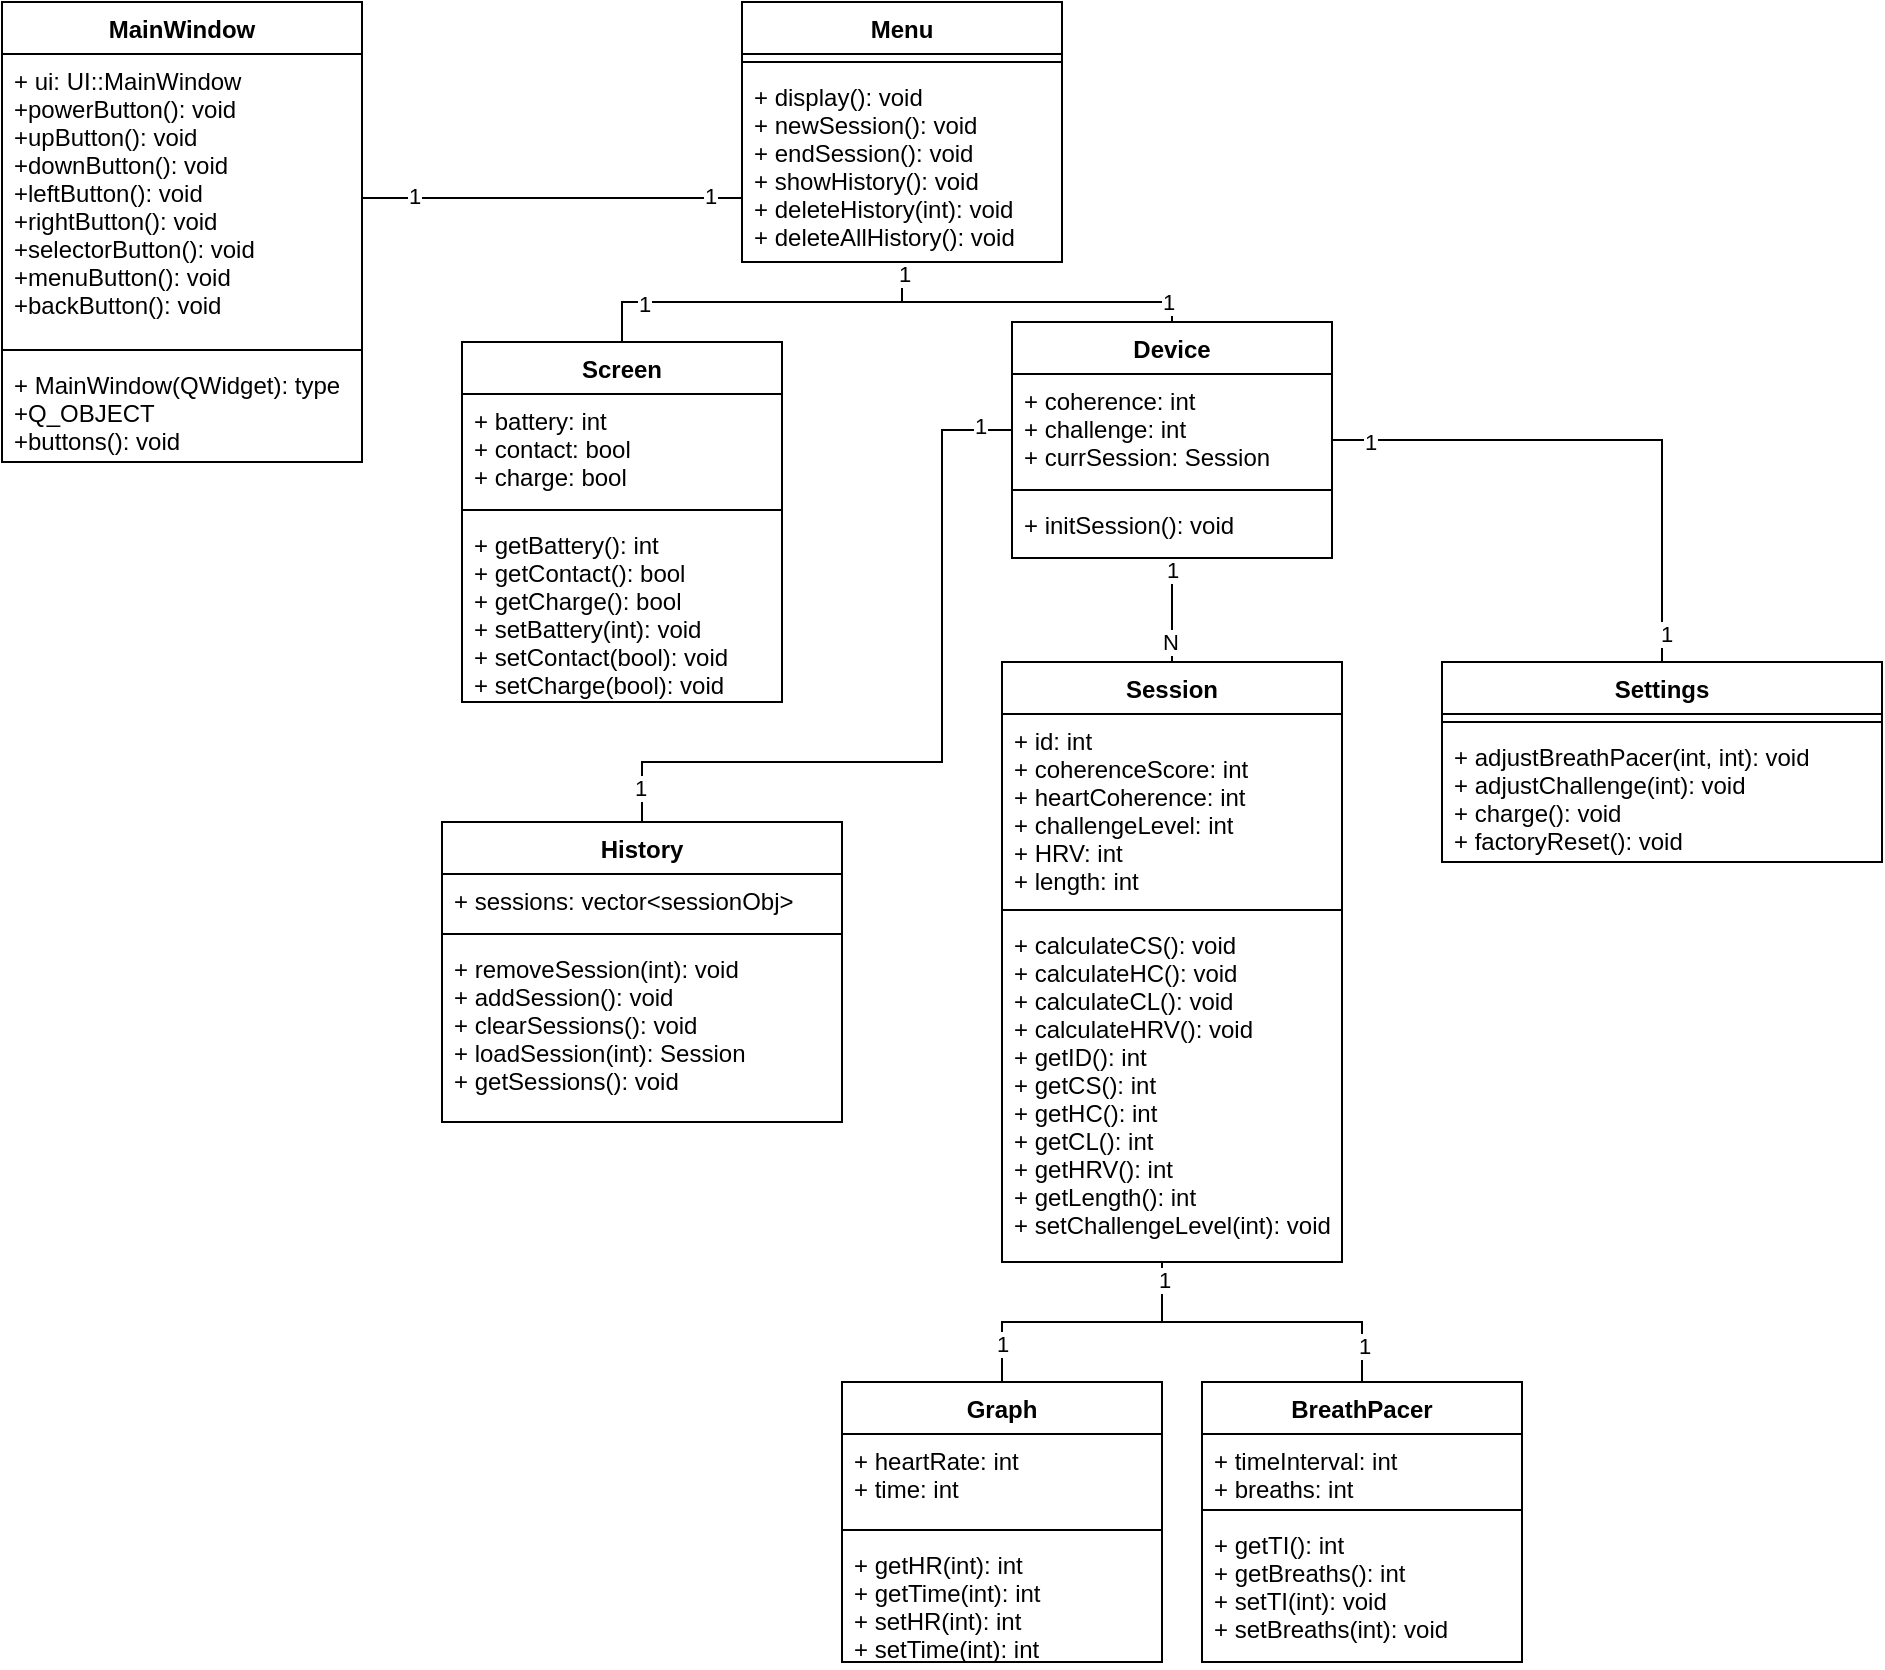 <mxfile version="20.8.16" type="device"><diagram name="Page-1" id="st7EF1UU__8eGxlAYkjB"><mxGraphModel dx="1195" dy="703" grid="1" gridSize="10" guides="1" tooltips="1" connect="1" arrows="1" fold="1" page="1" pageScale="1" pageWidth="850" pageHeight="1100" math="0" shadow="0"><root><mxCell id="0"/><mxCell id="1" parent="0"/><mxCell id="CwLcRWcjDNBE3BBTcON_-61" style="edgeStyle=orthogonalEdgeStyle;rounded=0;orthogonalLoop=1;jettySize=auto;html=1;endArrow=none;endFill=0;" edge="1" parent="1" source="CwLcRWcjDNBE3BBTcON_-5" target="CwLcRWcjDNBE3BBTcON_-25"><mxGeometry relative="1" as="geometry"><Array as="points"><mxPoint x="550" y="190"/><mxPoint x="685" y="190"/></Array></mxGeometry></mxCell><mxCell id="CwLcRWcjDNBE3BBTcON_-69" value="1" style="edgeLabel;html=1;align=center;verticalAlign=middle;resizable=0;points=[];" vertex="1" connectable="0" parent="CwLcRWcjDNBE3BBTcON_-61"><mxGeometry x="0.857" relative="1" as="geometry"><mxPoint as="offset"/></mxGeometry></mxCell><mxCell id="CwLcRWcjDNBE3BBTcON_-62" style="edgeStyle=orthogonalEdgeStyle;rounded=0;orthogonalLoop=1;jettySize=auto;html=1;endArrow=none;endFill=0;" edge="1" parent="1" source="CwLcRWcjDNBE3BBTcON_-5" target="CwLcRWcjDNBE3BBTcON_-84"><mxGeometry relative="1" as="geometry"><mxPoint x="425" y="214" as="targetPoint"/></mxGeometry></mxCell><mxCell id="CwLcRWcjDNBE3BBTcON_-70" value="1" style="edgeLabel;html=1;align=center;verticalAlign=middle;resizable=0;points=[];" vertex="1" connectable="0" parent="CwLcRWcjDNBE3BBTcON_-62"><mxGeometry x="-0.931" y="1" relative="1" as="geometry"><mxPoint as="offset"/></mxGeometry></mxCell><mxCell id="CwLcRWcjDNBE3BBTcON_-71" value="1" style="edgeLabel;html=1;align=center;verticalAlign=middle;resizable=0;points=[];" vertex="1" connectable="0" parent="CwLcRWcjDNBE3BBTcON_-62"><mxGeometry x="0.656" y="1" relative="1" as="geometry"><mxPoint as="offset"/></mxGeometry></mxCell><mxCell id="CwLcRWcjDNBE3BBTcON_-5" value="Menu" style="swimlane;fontStyle=1;align=center;verticalAlign=top;childLayout=stackLayout;horizontal=1;startSize=26;horizontalStack=0;resizeParent=1;resizeParentMax=0;resizeLast=0;collapsible=1;marginBottom=0;" vertex="1" parent="1"><mxGeometry x="470" y="40" width="160" height="130" as="geometry"/></mxCell><mxCell id="CwLcRWcjDNBE3BBTcON_-7" value="" style="line;strokeWidth=1;fillColor=none;align=left;verticalAlign=middle;spacingTop=-1;spacingLeft=3;spacingRight=3;rotatable=0;labelPosition=right;points=[];portConstraint=eastwest;strokeColor=inherit;" vertex="1" parent="CwLcRWcjDNBE3BBTcON_-5"><mxGeometry y="26" width="160" height="8" as="geometry"/></mxCell><mxCell id="CwLcRWcjDNBE3BBTcON_-8" value="+ display(): void&#10;+ newSession(): void&#10;+ endSession(): void&#10;+ showHistory(): void&#10;+ deleteHistory(int): void&#10;+ deleteAllHistory(): void" style="text;strokeColor=none;fillColor=none;align=left;verticalAlign=top;spacingLeft=4;spacingRight=4;overflow=hidden;rotatable=0;points=[[0,0.5],[1,0.5]];portConstraint=eastwest;" vertex="1" parent="CwLcRWcjDNBE3BBTcON_-5"><mxGeometry y="34" width="160" height="96" as="geometry"/></mxCell><mxCell id="CwLcRWcjDNBE3BBTcON_-9" value="Settings" style="swimlane;fontStyle=1;align=center;verticalAlign=top;childLayout=stackLayout;horizontal=1;startSize=26;horizontalStack=0;resizeParent=1;resizeParentMax=0;resizeLast=0;collapsible=1;marginBottom=0;" vertex="1" parent="1"><mxGeometry x="820" y="370" width="220" height="100" as="geometry"/></mxCell><mxCell id="CwLcRWcjDNBE3BBTcON_-11" value="" style="line;strokeWidth=1;fillColor=none;align=left;verticalAlign=middle;spacingTop=-1;spacingLeft=3;spacingRight=3;rotatable=0;labelPosition=right;points=[];portConstraint=eastwest;strokeColor=inherit;" vertex="1" parent="CwLcRWcjDNBE3BBTcON_-9"><mxGeometry y="26" width="220" height="8" as="geometry"/></mxCell><mxCell id="CwLcRWcjDNBE3BBTcON_-12" value="+ adjustBreathPacer(int, int): void&#10;+ adjustChallenge(int): void&#10;+ charge(): void&#10;+ factoryReset(): void" style="text;strokeColor=none;fillColor=none;align=left;verticalAlign=top;spacingLeft=4;spacingRight=4;overflow=hidden;rotatable=0;points=[[0,0.5],[1,0.5]];portConstraint=eastwest;" vertex="1" parent="CwLcRWcjDNBE3BBTcON_-9"><mxGeometry y="34" width="220" height="66" as="geometry"/></mxCell><mxCell id="CwLcRWcjDNBE3BBTcON_-13" value="History" style="swimlane;fontStyle=1;align=center;verticalAlign=top;childLayout=stackLayout;horizontal=1;startSize=26;horizontalStack=0;resizeParent=1;resizeParentMax=0;resizeLast=0;collapsible=1;marginBottom=0;" vertex="1" parent="1"><mxGeometry x="320" y="450" width="200" height="150" as="geometry"/></mxCell><mxCell id="CwLcRWcjDNBE3BBTcON_-14" value="+ sessions: vector&lt;sessionObj&gt;" style="text;strokeColor=none;fillColor=none;align=left;verticalAlign=top;spacingLeft=4;spacingRight=4;overflow=hidden;rotatable=0;points=[[0,0.5],[1,0.5]];portConstraint=eastwest;" vertex="1" parent="CwLcRWcjDNBE3BBTcON_-13"><mxGeometry y="26" width="200" height="26" as="geometry"/></mxCell><mxCell id="CwLcRWcjDNBE3BBTcON_-15" value="" style="line;strokeWidth=1;fillColor=none;align=left;verticalAlign=middle;spacingTop=-1;spacingLeft=3;spacingRight=3;rotatable=0;labelPosition=right;points=[];portConstraint=eastwest;strokeColor=inherit;" vertex="1" parent="CwLcRWcjDNBE3BBTcON_-13"><mxGeometry y="52" width="200" height="8" as="geometry"/></mxCell><mxCell id="CwLcRWcjDNBE3BBTcON_-16" value="+ removeSession(int): void&#10;+ addSession(): void&#10;+ clearSessions(): void&#10;+ loadSession(int): Session&#10;+ getSessions(): void" style="text;strokeColor=none;fillColor=none;align=left;verticalAlign=top;spacingLeft=4;spacingRight=4;overflow=hidden;rotatable=0;points=[[0,0.5],[1,0.5]];portConstraint=eastwest;" vertex="1" parent="CwLcRWcjDNBE3BBTcON_-13"><mxGeometry y="60" width="200" height="90" as="geometry"/></mxCell><mxCell id="CwLcRWcjDNBE3BBTcON_-63" style="edgeStyle=orthogonalEdgeStyle;rounded=0;orthogonalLoop=1;jettySize=auto;html=1;endArrow=none;endFill=0;" edge="1" parent="1" source="CwLcRWcjDNBE3BBTcON_-25" target="CwLcRWcjDNBE3BBTcON_-41"><mxGeometry relative="1" as="geometry"/></mxCell><mxCell id="CwLcRWcjDNBE3BBTcON_-65" value="1" style="edgeLabel;html=1;align=center;verticalAlign=middle;resizable=0;points=[];" vertex="1" connectable="0" parent="CwLcRWcjDNBE3BBTcON_-63"><mxGeometry x="-0.76" relative="1" as="geometry"><mxPoint as="offset"/></mxGeometry></mxCell><mxCell id="CwLcRWcjDNBE3BBTcON_-66" value="N" style="edgeLabel;html=1;align=center;verticalAlign=middle;resizable=0;points=[];" vertex="1" connectable="0" parent="CwLcRWcjDNBE3BBTcON_-63"><mxGeometry x="0.62" y="-1" relative="1" as="geometry"><mxPoint as="offset"/></mxGeometry></mxCell><mxCell id="CwLcRWcjDNBE3BBTcON_-64" style="edgeStyle=orthogonalEdgeStyle;rounded=0;orthogonalLoop=1;jettySize=auto;html=1;endArrow=none;endFill=0;" edge="1" parent="1" source="CwLcRWcjDNBE3BBTcON_-25" target="CwLcRWcjDNBE3BBTcON_-13"><mxGeometry relative="1" as="geometry"><Array as="points"><mxPoint x="570" y="254"/><mxPoint x="570" y="420"/><mxPoint x="420" y="420"/></Array></mxGeometry></mxCell><mxCell id="CwLcRWcjDNBE3BBTcON_-67" value="1" style="edgeLabel;html=1;align=center;verticalAlign=middle;resizable=0;points=[];" vertex="1" connectable="0" parent="CwLcRWcjDNBE3BBTcON_-64"><mxGeometry x="-0.916" y="-2" relative="1" as="geometry"><mxPoint as="offset"/></mxGeometry></mxCell><mxCell id="CwLcRWcjDNBE3BBTcON_-68" value="1" style="edgeLabel;html=1;align=center;verticalAlign=middle;resizable=0;points=[];" vertex="1" connectable="0" parent="CwLcRWcjDNBE3BBTcON_-64"><mxGeometry x="0.911" y="-1" relative="1" as="geometry"><mxPoint as="offset"/></mxGeometry></mxCell><mxCell id="CwLcRWcjDNBE3BBTcON_-73" style="edgeStyle=orthogonalEdgeStyle;rounded=0;orthogonalLoop=1;jettySize=auto;html=1;endArrow=none;endFill=0;" edge="1" parent="1" source="CwLcRWcjDNBE3BBTcON_-25" target="CwLcRWcjDNBE3BBTcON_-9"><mxGeometry relative="1" as="geometry"/></mxCell><mxCell id="CwLcRWcjDNBE3BBTcON_-74" value="1" style="edgeLabel;html=1;align=center;verticalAlign=middle;resizable=0;points=[];" vertex="1" connectable="0" parent="CwLcRWcjDNBE3BBTcON_-73"><mxGeometry x="0.9" y="2" relative="1" as="geometry"><mxPoint as="offset"/></mxGeometry></mxCell><mxCell id="CwLcRWcjDNBE3BBTcON_-75" value="1" style="edgeLabel;html=1;align=center;verticalAlign=middle;resizable=0;points=[];" vertex="1" connectable="0" parent="CwLcRWcjDNBE3BBTcON_-73"><mxGeometry x="-0.864" y="-1" relative="1" as="geometry"><mxPoint as="offset"/></mxGeometry></mxCell><mxCell id="CwLcRWcjDNBE3BBTcON_-25" value="Device" style="swimlane;fontStyle=1;align=center;verticalAlign=top;childLayout=stackLayout;horizontal=1;startSize=26;horizontalStack=0;resizeParent=1;resizeParentMax=0;resizeLast=0;collapsible=1;marginBottom=0;" vertex="1" parent="1"><mxGeometry x="605" y="200" width="160" height="118" as="geometry"/></mxCell><mxCell id="CwLcRWcjDNBE3BBTcON_-26" value="+ coherence: int&#10;+ challenge: int&#10;+ currSession: Session" style="text;strokeColor=none;fillColor=none;align=left;verticalAlign=top;spacingLeft=4;spacingRight=4;overflow=hidden;rotatable=0;points=[[0,0.5],[1,0.5]];portConstraint=eastwest;" vertex="1" parent="CwLcRWcjDNBE3BBTcON_-25"><mxGeometry y="26" width="160" height="54" as="geometry"/></mxCell><mxCell id="CwLcRWcjDNBE3BBTcON_-27" value="" style="line;strokeWidth=1;fillColor=none;align=left;verticalAlign=middle;spacingTop=-1;spacingLeft=3;spacingRight=3;rotatable=0;labelPosition=right;points=[];portConstraint=eastwest;strokeColor=inherit;" vertex="1" parent="CwLcRWcjDNBE3BBTcON_-25"><mxGeometry y="80" width="160" height="8" as="geometry"/></mxCell><mxCell id="CwLcRWcjDNBE3BBTcON_-28" value="+ initSession(): void" style="text;strokeColor=none;fillColor=none;align=left;verticalAlign=top;spacingLeft=4;spacingRight=4;overflow=hidden;rotatable=0;points=[[0,0.5],[1,0.5]];portConstraint=eastwest;" vertex="1" parent="CwLcRWcjDNBE3BBTcON_-25"><mxGeometry y="88" width="160" height="30" as="geometry"/></mxCell><mxCell id="CwLcRWcjDNBE3BBTcON_-33" value="MainWindow" style="swimlane;fontStyle=1;align=center;verticalAlign=top;childLayout=stackLayout;horizontal=1;startSize=26;horizontalStack=0;resizeParent=1;resizeParentMax=0;resizeLast=0;collapsible=1;marginBottom=0;" vertex="1" parent="1"><mxGeometry x="100" y="40" width="180" height="230" as="geometry"/></mxCell><mxCell id="CwLcRWcjDNBE3BBTcON_-34" value="+ ui: UI::MainWindow&#10;+powerButton(): void&#10;+upButton(): void&#10;+downButton(): void&#10;+leftButton(): void&#10;+rightButton(): void&#10;+selectorButton(): void&#10;+menuButton(): void&#10;+backButton(): void" style="text;strokeColor=none;fillColor=none;align=left;verticalAlign=top;spacingLeft=4;spacingRight=4;overflow=hidden;rotatable=0;points=[[0,0.5],[1,0.5]];portConstraint=eastwest;" vertex="1" parent="CwLcRWcjDNBE3BBTcON_-33"><mxGeometry y="26" width="180" height="144" as="geometry"/></mxCell><mxCell id="CwLcRWcjDNBE3BBTcON_-35" value="" style="line;strokeWidth=1;fillColor=none;align=left;verticalAlign=middle;spacingTop=-1;spacingLeft=3;spacingRight=3;rotatable=0;labelPosition=right;points=[];portConstraint=eastwest;strokeColor=inherit;" vertex="1" parent="CwLcRWcjDNBE3BBTcON_-33"><mxGeometry y="170" width="180" height="8" as="geometry"/></mxCell><mxCell id="CwLcRWcjDNBE3BBTcON_-36" value="+ MainWindow(QWidget): type&#10;+Q_OBJECT&#10;+buttons(): void" style="text;strokeColor=none;fillColor=none;align=left;verticalAlign=top;spacingLeft=4;spacingRight=4;overflow=hidden;rotatable=0;points=[[0,0.5],[1,0.5]];portConstraint=eastwest;" vertex="1" parent="CwLcRWcjDNBE3BBTcON_-33"><mxGeometry y="178" width="180" height="52" as="geometry"/></mxCell><mxCell id="CwLcRWcjDNBE3BBTcON_-37" value="Graph" style="swimlane;fontStyle=1;align=center;verticalAlign=top;childLayout=stackLayout;horizontal=1;startSize=26;horizontalStack=0;resizeParent=1;resizeParentMax=0;resizeLast=0;collapsible=1;marginBottom=0;" vertex="1" parent="1"><mxGeometry x="520" y="730" width="160" height="140" as="geometry"/></mxCell><mxCell id="CwLcRWcjDNBE3BBTcON_-38" value="+ heartRate: int&#10;+ time: int" style="text;strokeColor=none;fillColor=none;align=left;verticalAlign=top;spacingLeft=4;spacingRight=4;overflow=hidden;rotatable=0;points=[[0,0.5],[1,0.5]];portConstraint=eastwest;" vertex="1" parent="CwLcRWcjDNBE3BBTcON_-37"><mxGeometry y="26" width="160" height="44" as="geometry"/></mxCell><mxCell id="CwLcRWcjDNBE3BBTcON_-39" value="" style="line;strokeWidth=1;fillColor=none;align=left;verticalAlign=middle;spacingTop=-1;spacingLeft=3;spacingRight=3;rotatable=0;labelPosition=right;points=[];portConstraint=eastwest;strokeColor=inherit;" vertex="1" parent="CwLcRWcjDNBE3BBTcON_-37"><mxGeometry y="70" width="160" height="8" as="geometry"/></mxCell><mxCell id="CwLcRWcjDNBE3BBTcON_-40" value="+ getHR(int): int&#10;+ getTime(int): int&#10;+ setHR(int): int&#10;+ setTime(int): int" style="text;strokeColor=none;fillColor=none;align=left;verticalAlign=top;spacingLeft=4;spacingRight=4;overflow=hidden;rotatable=0;points=[[0,0.5],[1,0.5]];portConstraint=eastwest;" vertex="1" parent="CwLcRWcjDNBE3BBTcON_-37"><mxGeometry y="78" width="160" height="62" as="geometry"/></mxCell><mxCell id="CwLcRWcjDNBE3BBTcON_-76" style="edgeStyle=orthogonalEdgeStyle;rounded=0;orthogonalLoop=1;jettySize=auto;html=1;endArrow=none;endFill=0;" edge="1" parent="1" source="CwLcRWcjDNBE3BBTcON_-41" target="CwLcRWcjDNBE3BBTcON_-37"><mxGeometry relative="1" as="geometry"><Array as="points"><mxPoint x="680" y="700"/><mxPoint x="600" y="700"/></Array></mxGeometry></mxCell><mxCell id="CwLcRWcjDNBE3BBTcON_-82" value="1" style="edgeLabel;html=1;align=center;verticalAlign=middle;resizable=0;points=[];" vertex="1" connectable="0" parent="CwLcRWcjDNBE3BBTcON_-76"><mxGeometry x="0.724" relative="1" as="geometry"><mxPoint as="offset"/></mxGeometry></mxCell><mxCell id="CwLcRWcjDNBE3BBTcON_-77" style="edgeStyle=orthogonalEdgeStyle;rounded=0;orthogonalLoop=1;jettySize=auto;html=1;endArrow=none;endFill=0;" edge="1" parent="1" source="CwLcRWcjDNBE3BBTcON_-41" target="CwLcRWcjDNBE3BBTcON_-45"><mxGeometry relative="1" as="geometry"><Array as="points"><mxPoint x="680" y="700"/><mxPoint x="780" y="700"/></Array></mxGeometry></mxCell><mxCell id="CwLcRWcjDNBE3BBTcON_-81" value="1" style="edgeLabel;html=1;align=center;verticalAlign=middle;resizable=0;points=[];" vertex="1" connectable="0" parent="CwLcRWcjDNBE3BBTcON_-77"><mxGeometry x="-0.896" y="1" relative="1" as="geometry"><mxPoint as="offset"/></mxGeometry></mxCell><mxCell id="CwLcRWcjDNBE3BBTcON_-83" value="1" style="edgeLabel;html=1;align=center;verticalAlign=middle;resizable=0;points=[];" vertex="1" connectable="0" parent="CwLcRWcjDNBE3BBTcON_-77"><mxGeometry x="0.771" y="1" relative="1" as="geometry"><mxPoint as="offset"/></mxGeometry></mxCell><mxCell id="CwLcRWcjDNBE3BBTcON_-41" value="Session" style="swimlane;fontStyle=1;align=center;verticalAlign=top;childLayout=stackLayout;horizontal=1;startSize=26;horizontalStack=0;resizeParent=1;resizeParentMax=0;resizeLast=0;collapsible=1;marginBottom=0;" vertex="1" parent="1"><mxGeometry x="600" y="370" width="170" height="300" as="geometry"/></mxCell><mxCell id="CwLcRWcjDNBE3BBTcON_-42" value="+ id: int&#10;+ coherenceScore: int&#10;+ heartCoherence: int&#10;+ challengeLevel: int&#10;+ HRV: int&#10;+ length: int" style="text;strokeColor=none;fillColor=none;align=left;verticalAlign=top;spacingLeft=4;spacingRight=4;overflow=hidden;rotatable=0;points=[[0,0.5],[1,0.5]];portConstraint=eastwest;" vertex="1" parent="CwLcRWcjDNBE3BBTcON_-41"><mxGeometry y="26" width="170" height="94" as="geometry"/></mxCell><mxCell id="CwLcRWcjDNBE3BBTcON_-43" value="" style="line;strokeWidth=1;fillColor=none;align=left;verticalAlign=middle;spacingTop=-1;spacingLeft=3;spacingRight=3;rotatable=0;labelPosition=right;points=[];portConstraint=eastwest;strokeColor=inherit;" vertex="1" parent="CwLcRWcjDNBE3BBTcON_-41"><mxGeometry y="120" width="170" height="8" as="geometry"/></mxCell><mxCell id="CwLcRWcjDNBE3BBTcON_-44" value="+ calculateCS(): void&#10;+ calculateHC(): void&#10;+ calculateCL(): void&#10;+ calculateHRV(): void&#10;+ getID(): int&#10;+ getCS(): int&#10;+ getHC(): int&#10;+ getCL(): int&#10;+ getHRV(): int&#10;+ getLength(): int&#10;+ setChallengeLevel(int): void &#10;" style="text;strokeColor=none;fillColor=none;align=left;verticalAlign=top;spacingLeft=4;spacingRight=4;overflow=hidden;rotatable=0;points=[[0,0.5],[1,0.5]];portConstraint=eastwest;" vertex="1" parent="CwLcRWcjDNBE3BBTcON_-41"><mxGeometry y="128" width="170" height="172" as="geometry"/></mxCell><mxCell id="CwLcRWcjDNBE3BBTcON_-45" value="BreathPacer" style="swimlane;fontStyle=1;align=center;verticalAlign=top;childLayout=stackLayout;horizontal=1;startSize=26;horizontalStack=0;resizeParent=1;resizeParentMax=0;resizeLast=0;collapsible=1;marginBottom=0;" vertex="1" parent="1"><mxGeometry x="700" y="730" width="160" height="140" as="geometry"/></mxCell><mxCell id="CwLcRWcjDNBE3BBTcON_-46" value="+ timeInterval: int&#10;+ breaths: int" style="text;strokeColor=none;fillColor=none;align=left;verticalAlign=top;spacingLeft=4;spacingRight=4;overflow=hidden;rotatable=0;points=[[0,0.5],[1,0.5]];portConstraint=eastwest;" vertex="1" parent="CwLcRWcjDNBE3BBTcON_-45"><mxGeometry y="26" width="160" height="34" as="geometry"/></mxCell><mxCell id="CwLcRWcjDNBE3BBTcON_-47" value="" style="line;strokeWidth=1;fillColor=none;align=left;verticalAlign=middle;spacingTop=-1;spacingLeft=3;spacingRight=3;rotatable=0;labelPosition=right;points=[];portConstraint=eastwest;strokeColor=inherit;" vertex="1" parent="CwLcRWcjDNBE3BBTcON_-45"><mxGeometry y="60" width="160" height="8" as="geometry"/></mxCell><mxCell id="CwLcRWcjDNBE3BBTcON_-48" value="+ getTI(): int&#10;+ getBreaths(): int&#10;+ setTI(int): void&#10;+ setBreaths(int): void" style="text;strokeColor=none;fillColor=none;align=left;verticalAlign=top;spacingLeft=4;spacingRight=4;overflow=hidden;rotatable=0;points=[[0,0.5],[1,0.5]];portConstraint=eastwest;" vertex="1" parent="CwLcRWcjDNBE3BBTcON_-45"><mxGeometry y="68" width="160" height="72" as="geometry"/></mxCell><mxCell id="CwLcRWcjDNBE3BBTcON_-72" style="edgeStyle=orthogonalEdgeStyle;rounded=0;orthogonalLoop=1;jettySize=auto;html=1;endArrow=none;endFill=0;" edge="1" parent="1" source="CwLcRWcjDNBE3BBTcON_-34" target="CwLcRWcjDNBE3BBTcON_-5"><mxGeometry relative="1" as="geometry"><Array as="points"><mxPoint x="410" y="138"/><mxPoint x="410" y="138"/></Array></mxGeometry></mxCell><mxCell id="CwLcRWcjDNBE3BBTcON_-78" value="1" style="edgeLabel;html=1;align=center;verticalAlign=middle;resizable=0;points=[];" vertex="1" connectable="0" parent="CwLcRWcjDNBE3BBTcON_-72"><mxGeometry x="-0.732" y="1" relative="1" as="geometry"><mxPoint as="offset"/></mxGeometry></mxCell><mxCell id="CwLcRWcjDNBE3BBTcON_-79" value="1" style="edgeLabel;html=1;align=center;verticalAlign=middle;resizable=0;points=[];" vertex="1" connectable="0" parent="CwLcRWcjDNBE3BBTcON_-72"><mxGeometry x="0.829" y="1" relative="1" as="geometry"><mxPoint as="offset"/></mxGeometry></mxCell><mxCell id="CwLcRWcjDNBE3BBTcON_-84" value="Screen" style="swimlane;fontStyle=1;align=center;verticalAlign=top;childLayout=stackLayout;horizontal=1;startSize=26;horizontalStack=0;resizeParent=1;resizeParentMax=0;resizeLast=0;collapsible=1;marginBottom=0;" vertex="1" parent="1"><mxGeometry x="330" y="210" width="160" height="180" as="geometry"/></mxCell><mxCell id="CwLcRWcjDNBE3BBTcON_-85" value="+ battery: int&#10;+ contact: bool&#10;+ charge: bool" style="text;strokeColor=none;fillColor=none;align=left;verticalAlign=top;spacingLeft=4;spacingRight=4;overflow=hidden;rotatable=0;points=[[0,0.5],[1,0.5]];portConstraint=eastwest;" vertex="1" parent="CwLcRWcjDNBE3BBTcON_-84"><mxGeometry y="26" width="160" height="54" as="geometry"/></mxCell><mxCell id="CwLcRWcjDNBE3BBTcON_-86" value="" style="line;strokeWidth=1;fillColor=none;align=left;verticalAlign=middle;spacingTop=-1;spacingLeft=3;spacingRight=3;rotatable=0;labelPosition=right;points=[];portConstraint=eastwest;strokeColor=inherit;" vertex="1" parent="CwLcRWcjDNBE3BBTcON_-84"><mxGeometry y="80" width="160" height="8" as="geometry"/></mxCell><mxCell id="CwLcRWcjDNBE3BBTcON_-87" value="+ getBattery(): int&#10;+ getContact(): bool&#10;+ getCharge(): bool&#10;+ setBattery(int): void&#10;+ setContact(bool): void&#10;+ setCharge(bool): void" style="text;strokeColor=none;fillColor=none;align=left;verticalAlign=top;spacingLeft=4;spacingRight=4;overflow=hidden;rotatable=0;points=[[0,0.5],[1,0.5]];portConstraint=eastwest;" vertex="1" parent="CwLcRWcjDNBE3BBTcON_-84"><mxGeometry y="88" width="160" height="92" as="geometry"/></mxCell></root></mxGraphModel></diagram></mxfile>
